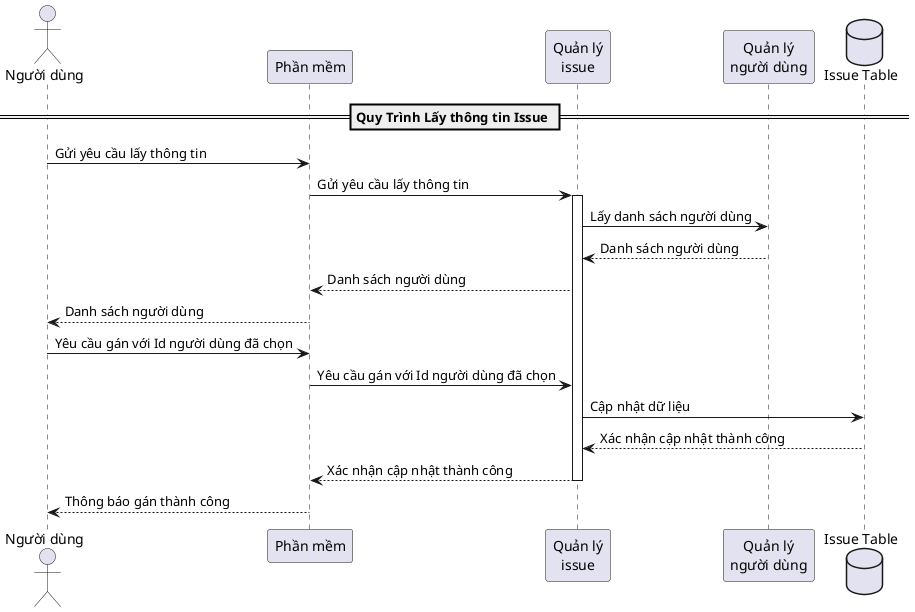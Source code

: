@startuml
actor "Người dùng" as nd
participant "Phần mềm" as pm
participant "Quản lý\nissue" as qlis
participant "Quản lý\nngười dùng" as qlnd
database "Issue Table" as dbr

== Quy Trình Lấy thông tin Issue ==
nd -> pm : Gửi yêu cầu lấy thông tin
pm -> qlis : Gửi yêu cầu lấy thông tin
activate qlis
qlis -> qlnd : Lấy danh sách người dùng
qlnd --> qlis : Danh sách người dùng
qlis --> pm : Danh sách người dùng
pm --> nd : Danh sách người dùng
nd -> pm : Yêu cầu gán với Id người dùng đã chọn
pm -> qlis : Yêu cầu gán với Id người dùng đã chọn
qlis -> dbr : Cập nhật dữ liệu
dbr --> qlis : Xác nhận cập nhật thành công
qlis --> pm : Xác nhận cập nhật thành công
deactivate qlis
pm --> nd : Thông báo gán thành công
@enduml